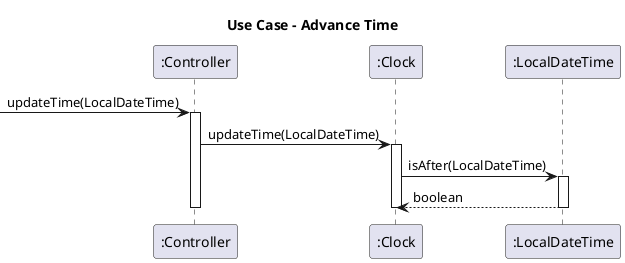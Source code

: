 @startuml

title "Use Case - Advance Time"

-> ":Controller": updateTime(LocalDateTime)
activate ":Controller"

":Controller" -> ":Clock":  updateTime(LocalDateTime)
activate ":Clock"

":Clock" -> ":LocalDateTime": isAfter(LocalDateTime)
activate ":LocalDateTime"
":Clock" <-- ":LocalDateTime": boolean
deactivate ":LocalDateTime"

deactivate ":Clock"

deactivate ":Controller"

@enduml
